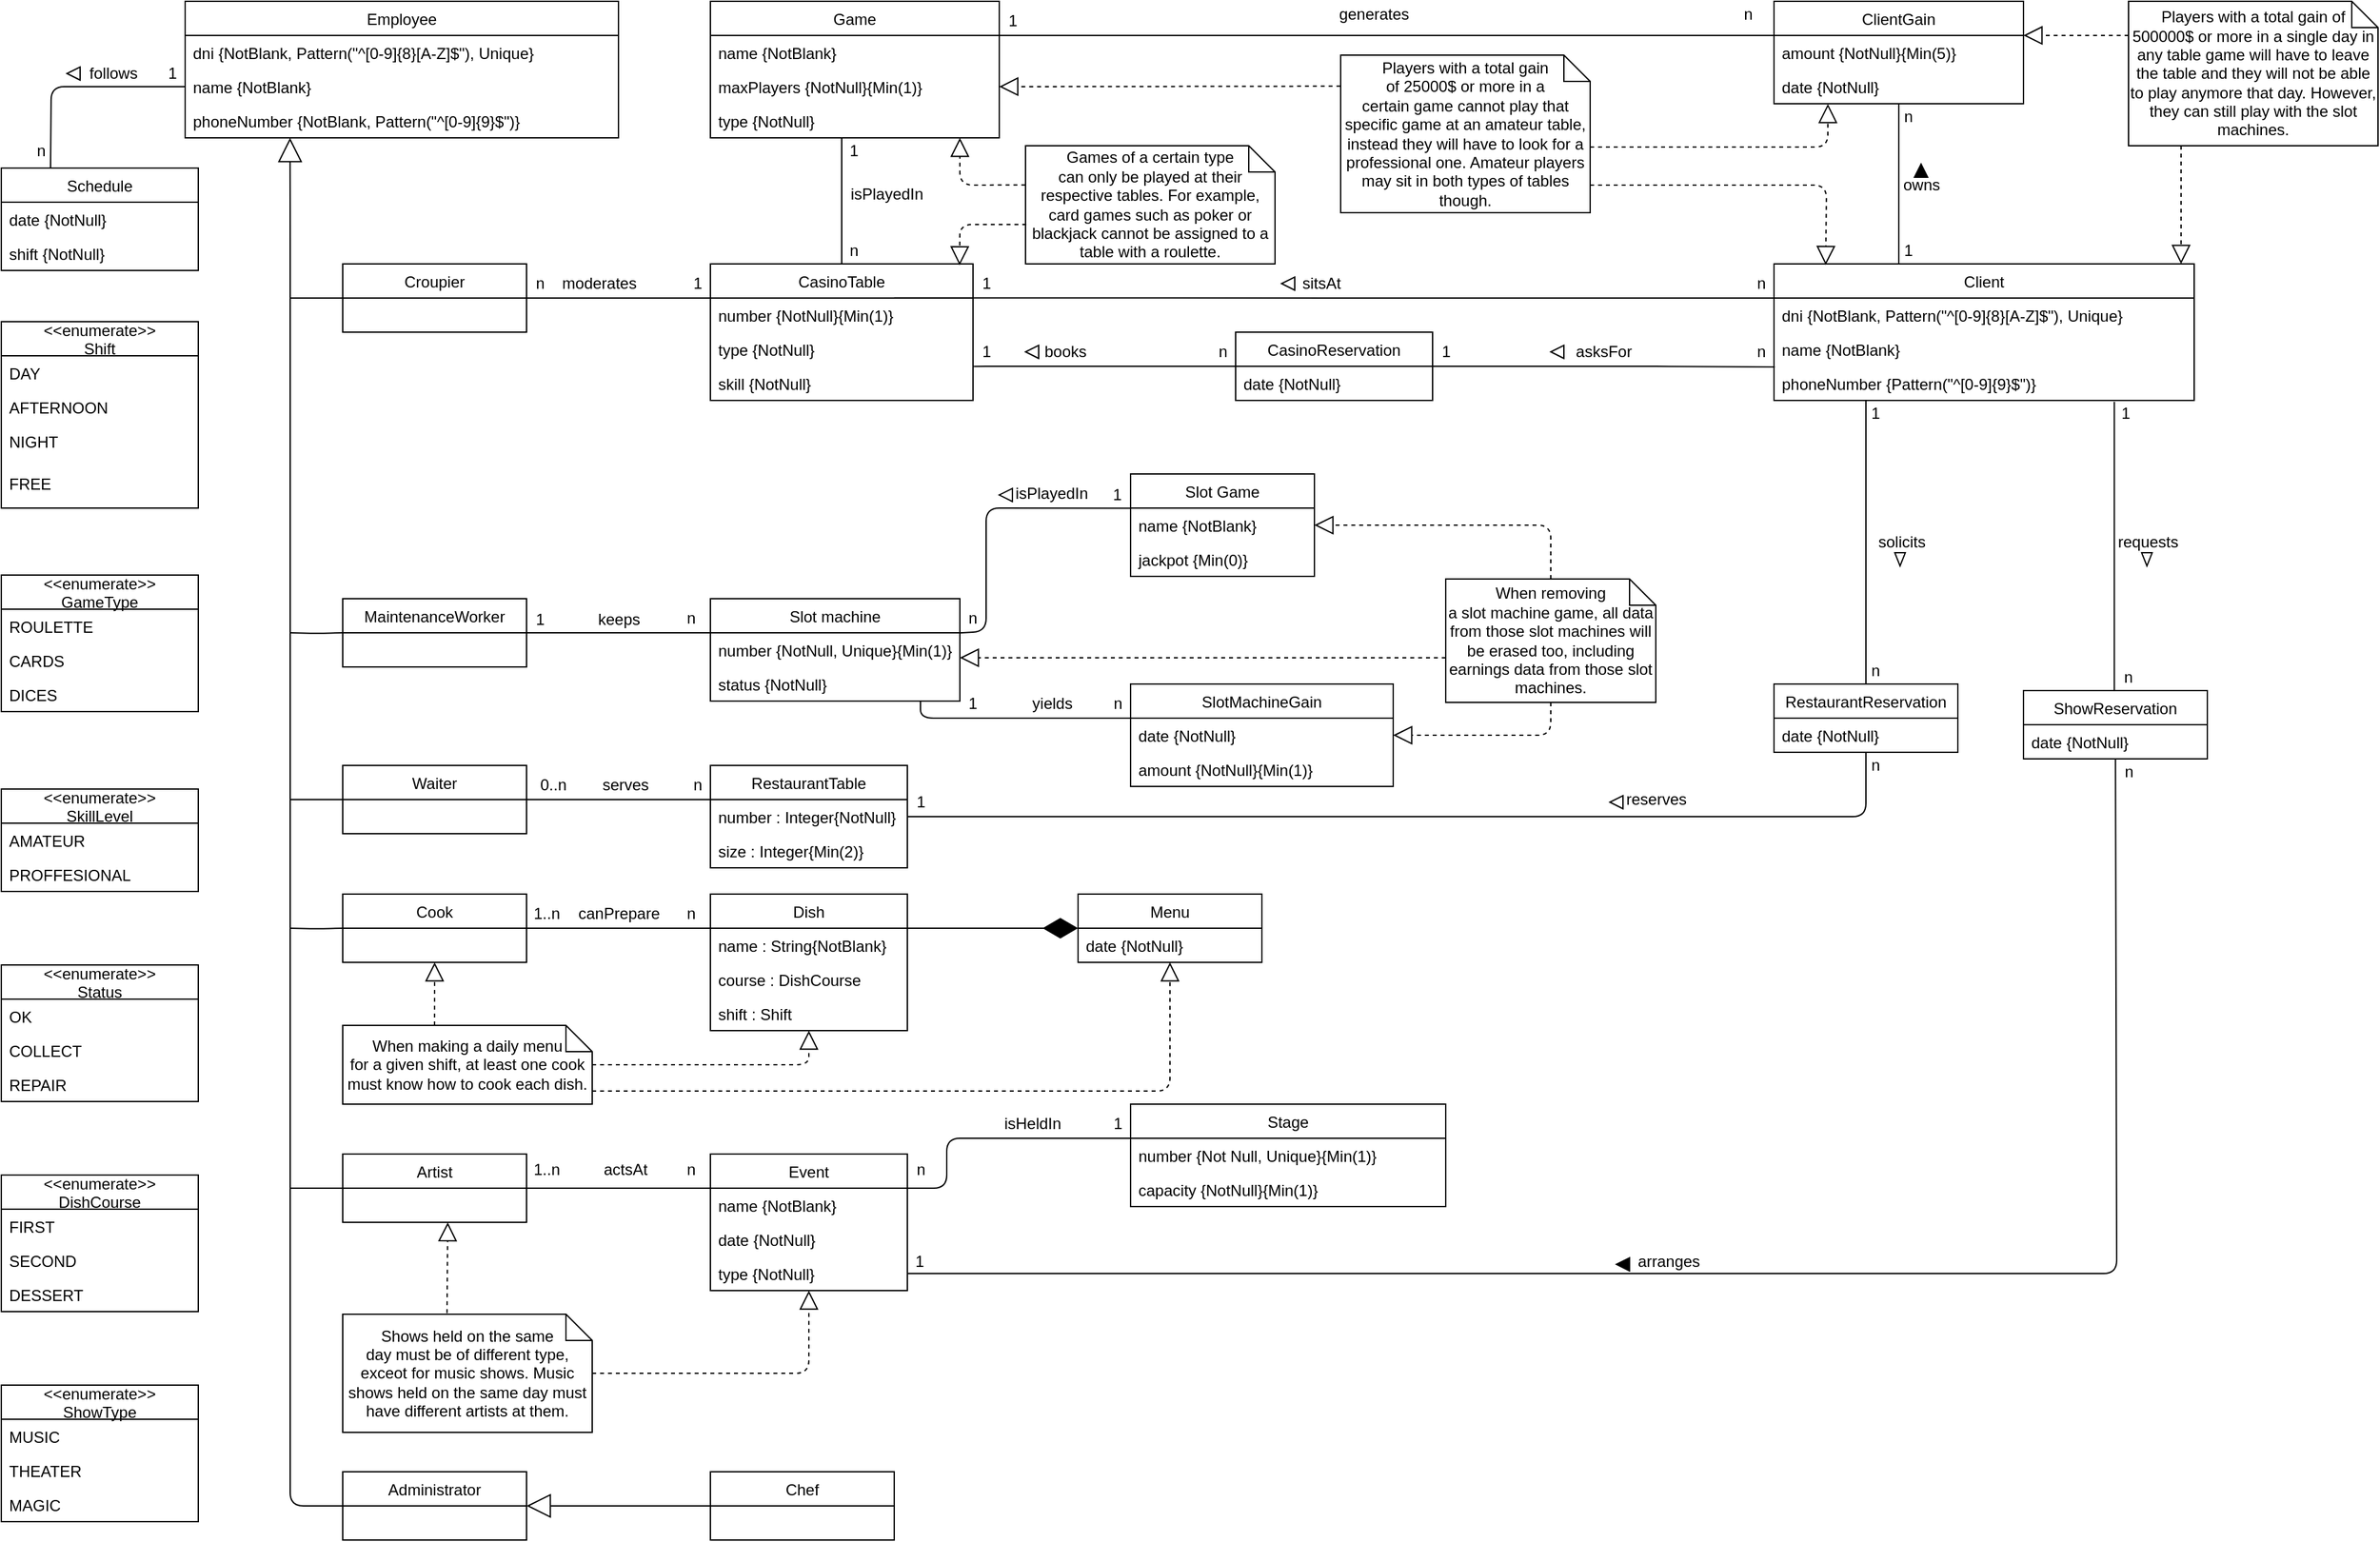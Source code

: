 <mxfile version="13.9.9" type="device"><diagram id="haP7rT65bJ3RNNxYi6FX" name="Page-1"><mxGraphModel dx="1426" dy="1521" grid="1" gridSize="10" guides="1" tooltips="1" connect="1" arrows="0" fold="1" page="1" pageScale="1" pageWidth="827" pageHeight="1169" math="0" shadow="0"><root><mxCell id="0"/><mxCell id="1" parent="0"/><mxCell id="ttoo0O_EBMb4lFPhNfV6-1" value="Employee" style="swimlane;fontStyle=0;childLayout=stackLayout;horizontal=1;startSize=26;fillColor=none;horizontalStack=0;resizeParent=1;resizeParentMax=0;resizeLast=0;collapsible=1;marginBottom=0;" parent="1" vertex="1"><mxGeometry x="-160" y="-960" width="330" height="104" as="geometry"><mxRectangle x="-40" y="-960" width="90" height="26" as="alternateBounds"/></mxGeometry></mxCell><mxCell id="ttoo0O_EBMb4lFPhNfV6-3" value="dni {NotBlank, Pattern(&quot;^[0-9]{8}[A-Z]$&quot;), Unique}" style="text;strokeColor=none;fillColor=none;align=left;verticalAlign=top;spacingLeft=4;spacingRight=4;overflow=hidden;rotatable=0;points=[[0,0.5],[1,0.5]];portConstraint=eastwest;" parent="ttoo0O_EBMb4lFPhNfV6-1" vertex="1"><mxGeometry y="26" width="330" height="26" as="geometry"/></mxCell><mxCell id="ttoo0O_EBMb4lFPhNfV6-2" value="name {NotBlank}" style="text;strokeColor=none;fillColor=none;align=left;verticalAlign=top;spacingLeft=4;spacingRight=4;overflow=hidden;rotatable=0;points=[[0,0.5],[1,0.5]];portConstraint=eastwest;" parent="ttoo0O_EBMb4lFPhNfV6-1" vertex="1"><mxGeometry y="52" width="330" height="26" as="geometry"/></mxCell><mxCell id="ttoo0O_EBMb4lFPhNfV6-4" value="phoneNumber {NotBlank, Pattern(&quot;^[0-9]{9}$&quot;)}" style="text;strokeColor=none;fillColor=none;align=left;verticalAlign=top;spacingLeft=4;spacingRight=4;overflow=hidden;rotatable=0;points=[[0,0.5],[1,0.5]];portConstraint=eastwest;" parent="ttoo0O_EBMb4lFPhNfV6-1" vertex="1"><mxGeometry y="78" width="330" height="26" as="geometry"/></mxCell><mxCell id="ttoo0O_EBMb4lFPhNfV6-5" value="Cook" style="swimlane;fontStyle=0;childLayout=stackLayout;horizontal=1;startSize=26;fillColor=none;horizontalStack=0;resizeParent=1;resizeParentMax=0;resizeLast=0;collapsible=1;marginBottom=0;" parent="1" vertex="1"><mxGeometry x="-40" y="-280" width="140" height="52" as="geometry"/></mxCell><mxCell id="ttoo0O_EBMb4lFPhNfV6-9" value="Administrator" style="swimlane;fontStyle=0;childLayout=stackLayout;horizontal=1;startSize=26;fillColor=none;horizontalStack=0;resizeParent=1;resizeParentMax=0;resizeLast=0;collapsible=1;marginBottom=0;" parent="1" vertex="1"><mxGeometry x="-40" y="160" width="140" height="52" as="geometry"/></mxCell><mxCell id="ttoo0O_EBMb4lFPhNfV6-13" value="Artist" style="swimlane;fontStyle=0;childLayout=stackLayout;horizontal=1;startSize=26;fillColor=none;horizontalStack=0;resizeParent=1;resizeParentMax=0;resizeLast=0;collapsible=1;marginBottom=0;" parent="1" vertex="1"><mxGeometry x="-40" y="-82" width="140" height="52" as="geometry"/></mxCell><mxCell id="ttoo0O_EBMb4lFPhNfV6-17" value="Croupier" style="swimlane;fontStyle=0;childLayout=stackLayout;horizontal=1;startSize=26;fillColor=none;horizontalStack=0;resizeParent=1;resizeParentMax=0;resizeLast=0;collapsible=1;marginBottom=0;" parent="1" vertex="1"><mxGeometry x="-40" y="-760" width="140" height="52" as="geometry"/></mxCell><mxCell id="ttoo0O_EBMb4lFPhNfV6-22" value="Chef" style="swimlane;fontStyle=0;childLayout=stackLayout;horizontal=1;startSize=26;fillColor=none;horizontalStack=0;resizeParent=1;resizeParentMax=0;resizeLast=0;collapsible=1;marginBottom=0;swimlaneFillColor=#ffffff;" parent="1" vertex="1"><mxGeometry x="240" y="160" width="140" height="52" as="geometry"/></mxCell><mxCell id="ttoo0O_EBMb4lFPhNfV6-30" value="Game" style="swimlane;fontStyle=0;childLayout=stackLayout;horizontal=1;startSize=26;horizontalStack=0;resizeParent=1;resizeParentMax=0;resizeLast=0;collapsible=1;marginBottom=0;" parent="1" vertex="1"><mxGeometry x="240" y="-960" width="220" height="104" as="geometry"/></mxCell><mxCell id="ttoo0O_EBMb4lFPhNfV6-31" value="name {NotBlank}" style="text;strokeColor=none;fillColor=none;align=left;verticalAlign=top;spacingLeft=4;spacingRight=4;overflow=hidden;rotatable=0;points=[[0,0.5],[1,0.5]];portConstraint=eastwest;" parent="ttoo0O_EBMb4lFPhNfV6-30" vertex="1"><mxGeometry y="26" width="220" height="26" as="geometry"/></mxCell><mxCell id="ttoo0O_EBMb4lFPhNfV6-33" value="maxPlayers {NotNull}{Min(1)}" style="text;strokeColor=none;fillColor=none;align=left;verticalAlign=top;spacingLeft=4;spacingRight=4;overflow=hidden;rotatable=0;points=[[0,0.5],[1,0.5]];portConstraint=eastwest;" parent="ttoo0O_EBMb4lFPhNfV6-30" vertex="1"><mxGeometry y="52" width="220" height="26" as="geometry"/></mxCell><mxCell id="U2jEPS7BG4JOYbLefs9r-18" value="type {NotNull}" style="text;strokeColor=none;fillColor=none;align=left;verticalAlign=top;spacingLeft=4;spacingRight=4;overflow=hidden;rotatable=0;points=[[0,0.5],[1,0.5]];portConstraint=eastwest;" parent="ttoo0O_EBMb4lFPhNfV6-30" vertex="1"><mxGeometry y="78" width="220" height="26" as="geometry"/></mxCell><mxCell id="ttoo0O_EBMb4lFPhNfV6-34" value="CasinoTable" style="swimlane;fontStyle=0;childLayout=stackLayout;horizontal=1;startSize=26;fillColor=none;horizontalStack=0;resizeParent=1;resizeParentMax=0;resizeLast=0;collapsible=1;marginBottom=0;" parent="1" vertex="1"><mxGeometry x="240" y="-760" width="200" height="104" as="geometry"/></mxCell><mxCell id="ttoo0O_EBMb4lFPhNfV6-35" value="number {NotNull}{Min(1)}" style="text;strokeColor=none;fillColor=none;align=left;verticalAlign=top;spacingLeft=4;spacingRight=4;overflow=hidden;rotatable=0;points=[[0,0.5],[1,0.5]];portConstraint=eastwest;" parent="ttoo0O_EBMb4lFPhNfV6-34" vertex="1"><mxGeometry y="26" width="200" height="26" as="geometry"/></mxCell><mxCell id="U2jEPS7BG4JOYbLefs9r-17" value="type {NotNull}" style="text;strokeColor=none;fillColor=none;align=left;verticalAlign=top;spacingLeft=4;spacingRight=4;overflow=hidden;rotatable=0;points=[[0,0.5],[1,0.5]];portConstraint=eastwest;" parent="ttoo0O_EBMb4lFPhNfV6-34" vertex="1"><mxGeometry y="52" width="200" height="26" as="geometry"/></mxCell><mxCell id="U2jEPS7BG4JOYbLefs9r-93" value="skill {NotNull}" style="text;strokeColor=none;fillColor=none;align=left;verticalAlign=top;spacingLeft=4;spacingRight=4;overflow=hidden;rotatable=0;points=[[0,0.5],[1,0.5]];portConstraint=eastwest;" parent="ttoo0O_EBMb4lFPhNfV6-34" vertex="1"><mxGeometry y="78" width="200" height="26" as="geometry"/></mxCell><mxCell id="ttoo0O_EBMb4lFPhNfV6-38" value="&lt;&lt;enumerate&gt;&gt;&#10;Shift" style="swimlane;fontStyle=0;childLayout=stackLayout;horizontal=1;startSize=26;fillColor=none;horizontalStack=0;resizeParent=1;resizeParentMax=0;resizeLast=0;collapsible=1;marginBottom=0;" parent="1" vertex="1"><mxGeometry x="-300" y="-716" width="150" height="142" as="geometry"/></mxCell><mxCell id="ttoo0O_EBMb4lFPhNfV6-39" value="DAY" style="text;strokeColor=none;fillColor=none;align=left;verticalAlign=top;spacingLeft=4;spacingRight=4;overflow=hidden;rotatable=0;points=[[0,0.5],[1,0.5]];portConstraint=eastwest;" parent="ttoo0O_EBMb4lFPhNfV6-38" vertex="1"><mxGeometry y="26" width="150" height="26" as="geometry"/></mxCell><mxCell id="ttoo0O_EBMb4lFPhNfV6-40" value="AFTERNOON" style="text;strokeColor=none;fillColor=none;align=left;verticalAlign=top;spacingLeft=4;spacingRight=4;overflow=hidden;rotatable=0;points=[[0,0.5],[1,0.5]];portConstraint=eastwest;" parent="ttoo0O_EBMb4lFPhNfV6-38" vertex="1"><mxGeometry y="52" width="150" height="26" as="geometry"/></mxCell><mxCell id="ttoo0O_EBMb4lFPhNfV6-41" value="NIGHT" style="text;strokeColor=none;fillColor=none;align=left;verticalAlign=top;spacingLeft=4;spacingRight=4;overflow=hidden;rotatable=0;points=[[0,0.5],[1,0.5]];portConstraint=eastwest;" parent="ttoo0O_EBMb4lFPhNfV6-38" vertex="1"><mxGeometry y="78" width="150" height="32" as="geometry"/></mxCell><mxCell id="BKhPPXuV4jdL5ElhV1Ix-18" value="FREE" style="text;strokeColor=none;fillColor=none;align=left;verticalAlign=top;spacingLeft=4;spacingRight=4;overflow=hidden;rotatable=0;points=[[0,0.5],[1,0.5]];portConstraint=eastwest;" parent="ttoo0O_EBMb4lFPhNfV6-38" vertex="1"><mxGeometry y="110" width="150" height="32" as="geometry"/></mxCell><mxCell id="ttoo0O_EBMb4lFPhNfV6-42" value="Event" style="swimlane;fontStyle=0;childLayout=stackLayout;horizontal=1;startSize=26;fillColor=none;horizontalStack=0;resizeParent=1;resizeParentMax=0;resizeLast=0;collapsible=1;marginBottom=0;" parent="1" vertex="1"><mxGeometry x="240" y="-82" width="150" height="104" as="geometry"/></mxCell><mxCell id="ttoo0O_EBMb4lFPhNfV6-43" value="name {NotBlank}" style="text;strokeColor=none;fillColor=none;align=left;verticalAlign=top;spacingLeft=4;spacingRight=4;overflow=hidden;rotatable=0;points=[[0,0.5],[1,0.5]];portConstraint=eastwest;" parent="ttoo0O_EBMb4lFPhNfV6-42" vertex="1"><mxGeometry y="26" width="150" height="26" as="geometry"/></mxCell><mxCell id="ttoo0O_EBMb4lFPhNfV6-44" value="date {NotNull}" style="text;strokeColor=none;fillColor=none;align=left;verticalAlign=top;spacingLeft=4;spacingRight=4;overflow=hidden;rotatable=0;points=[[0,0.5],[1,0.5]];portConstraint=eastwest;" parent="ttoo0O_EBMb4lFPhNfV6-42" vertex="1"><mxGeometry y="52" width="150" height="26" as="geometry"/></mxCell><mxCell id="ttoo0O_EBMb4lFPhNfV6-45" value="type {NotNull}" style="text;strokeColor=none;fillColor=none;align=left;verticalAlign=top;spacingLeft=4;spacingRight=4;overflow=hidden;rotatable=0;points=[[0,0.5],[1,0.5]];portConstraint=eastwest;" parent="ttoo0O_EBMb4lFPhNfV6-42" vertex="1"><mxGeometry y="78" width="150" height="26" as="geometry"/></mxCell><mxCell id="ttoo0O_EBMb4lFPhNfV6-46" value="Slot machine" style="swimlane;fontStyle=0;childLayout=stackLayout;horizontal=1;startSize=26;fillColor=none;horizontalStack=0;resizeParent=1;resizeParentMax=0;resizeLast=0;collapsible=1;marginBottom=0;" parent="1" vertex="1"><mxGeometry x="240" y="-505" width="190" height="78" as="geometry"/></mxCell><mxCell id="ttoo0O_EBMb4lFPhNfV6-47" value="number {NotNull, Unique}{Min(1)}" style="text;strokeColor=none;fillColor=none;align=left;verticalAlign=top;spacingLeft=4;spacingRight=4;overflow=hidden;rotatable=0;points=[[0,0.5],[1,0.5]];portConstraint=eastwest;" parent="ttoo0O_EBMb4lFPhNfV6-46" vertex="1"><mxGeometry y="26" width="190" height="26" as="geometry"/></mxCell><mxCell id="I0wCT_-brJnPzr2VMKMi-22" value="status {NotNull}" style="text;strokeColor=none;fillColor=none;align=left;verticalAlign=top;spacingLeft=4;spacingRight=4;overflow=hidden;rotatable=0;points=[[0,0.5],[1,0.5]];portConstraint=eastwest;" parent="ttoo0O_EBMb4lFPhNfV6-46" vertex="1"><mxGeometry y="52" width="190" height="26" as="geometry"/></mxCell><mxCell id="ttoo0O_EBMb4lFPhNfV6-50" value="Menu" style="swimlane;fontStyle=0;childLayout=stackLayout;horizontal=1;startSize=26;fillColor=none;horizontalStack=0;resizeParent=1;resizeParentMax=0;resizeLast=0;collapsible=1;marginBottom=0;" parent="1" vertex="1"><mxGeometry x="520" y="-280" width="140" height="52" as="geometry"/></mxCell><mxCell id="ttoo0O_EBMb4lFPhNfV6-51" value="date {NotNull}" style="text;strokeColor=none;fillColor=none;align=left;verticalAlign=top;spacingLeft=4;spacingRight=4;overflow=hidden;rotatable=0;points=[[0,0.5],[1,0.5]];portConstraint=eastwest;" parent="ttoo0O_EBMb4lFPhNfV6-50" vertex="1"><mxGeometry y="26" width="140" height="26" as="geometry"/></mxCell><mxCell id="ttoo0O_EBMb4lFPhNfV6-58" value="&lt;&lt;enumerate&gt;&gt;&#10;DishCourse" style="swimlane;fontStyle=0;childLayout=stackLayout;horizontal=1;startSize=26;fillColor=none;horizontalStack=0;resizeParent=1;resizeParentMax=0;resizeLast=0;collapsible=1;marginBottom=0;" parent="1" vertex="1"><mxGeometry x="-300" y="-66" width="150" height="104" as="geometry"/></mxCell><mxCell id="ttoo0O_EBMb4lFPhNfV6-59" value="FIRST" style="text;strokeColor=none;fillColor=none;align=left;verticalAlign=top;spacingLeft=4;spacingRight=4;overflow=hidden;rotatable=0;points=[[0,0.5],[1,0.5]];portConstraint=eastwest;" parent="ttoo0O_EBMb4lFPhNfV6-58" vertex="1"><mxGeometry y="26" width="150" height="26" as="geometry"/></mxCell><mxCell id="ttoo0O_EBMb4lFPhNfV6-60" value="SECOND" style="text;strokeColor=none;fillColor=none;align=left;verticalAlign=top;spacingLeft=4;spacingRight=4;overflow=hidden;rotatable=0;points=[[0,0.5],[1,0.5]];portConstraint=eastwest;" parent="ttoo0O_EBMb4lFPhNfV6-58" vertex="1"><mxGeometry y="52" width="150" height="26" as="geometry"/></mxCell><mxCell id="ttoo0O_EBMb4lFPhNfV6-61" value="DESSERT" style="text;strokeColor=none;fillColor=none;align=left;verticalAlign=top;spacingLeft=4;spacingRight=4;overflow=hidden;rotatable=0;points=[[0,0.5],[1,0.5]];portConstraint=eastwest;" parent="ttoo0O_EBMb4lFPhNfV6-58" vertex="1"><mxGeometry y="78" width="150" height="26" as="geometry"/></mxCell><mxCell id="U2jEPS7BG4JOYbLefs9r-5" value="" style="endArrow=block;endSize=16;endFill=0;html=1;" parent="1" source="ttoo0O_EBMb4lFPhNfV6-22" target="ttoo0O_EBMb4lFPhNfV6-9" edge="1"><mxGeometry width="160" relative="1" as="geometry"><mxPoint x="330" y="682" as="sourcePoint"/><mxPoint x="726.22" y="819.324" as="targetPoint"/></mxGeometry></mxCell><mxCell id="U2jEPS7BG4JOYbLefs9r-11" value="&lt;&lt;enumerate&gt;&gt;&#10;GameType" style="swimlane;fontStyle=0;childLayout=stackLayout;horizontal=1;startSize=26;fillColor=none;horizontalStack=0;resizeParent=1;resizeParentMax=0;resizeLast=0;collapsible=1;marginBottom=0;" parent="1" vertex="1"><mxGeometry x="-300" y="-523" width="150" height="104" as="geometry"/></mxCell><mxCell id="U2jEPS7BG4JOYbLefs9r-12" value="ROULETTE" style="text;strokeColor=none;fillColor=none;align=left;verticalAlign=top;spacingLeft=4;spacingRight=4;overflow=hidden;rotatable=0;points=[[0,0.5],[1,0.5]];portConstraint=eastwest;" parent="U2jEPS7BG4JOYbLefs9r-11" vertex="1"><mxGeometry y="26" width="150" height="26" as="geometry"/></mxCell><mxCell id="U2jEPS7BG4JOYbLefs9r-13" value="CARDS" style="text;strokeColor=none;fillColor=none;align=left;verticalAlign=top;spacingLeft=4;spacingRight=4;overflow=hidden;rotatable=0;points=[[0,0.5],[1,0.5]];portConstraint=eastwest;" parent="U2jEPS7BG4JOYbLefs9r-11" vertex="1"><mxGeometry y="52" width="150" height="26" as="geometry"/></mxCell><mxCell id="U2jEPS7BG4JOYbLefs9r-14" value="DICES" style="text;strokeColor=none;fillColor=none;align=left;verticalAlign=top;spacingLeft=4;spacingRight=4;overflow=hidden;rotatable=0;points=[[0,0.5],[1,0.5]];portConstraint=eastwest;" parent="U2jEPS7BG4JOYbLefs9r-11" vertex="1"><mxGeometry y="78" width="150" height="26" as="geometry"/></mxCell><mxCell id="U2jEPS7BG4JOYbLefs9r-20" value="1" style="text;html=1;align=center;verticalAlign=middle;resizable=0;points=[];autosize=1;" parent="1" vertex="1"><mxGeometry x="440" y="-755" width="20" height="20" as="geometry"/></mxCell><mxCell id="U2jEPS7BG4JOYbLefs9r-21" value="n" style="text;html=1;align=center;verticalAlign=middle;resizable=0;points=[];autosize=1;" parent="1" vertex="1"><mxGeometry x="1030" y="-755" width="20" height="20" as="geometry"/></mxCell><mxCell id="U2jEPS7BG4JOYbLefs9r-22" value="isPlayedIn" style="text;html=1;align=center;verticalAlign=middle;resizable=0;points=[];autosize=1;" parent="1" vertex="1"><mxGeometry x="339" y="-823" width="70" height="20" as="geometry"/></mxCell><mxCell id="U2jEPS7BG4JOYbLefs9r-24" value="n" style="text;html=1;align=center;verticalAlign=middle;resizable=0;points=[];autosize=1;" parent="1" vertex="1"><mxGeometry x="215" y="-500" width="20" height="20" as="geometry"/></mxCell><mxCell id="U2jEPS7BG4JOYbLefs9r-25" value="1" style="text;html=1;align=center;verticalAlign=middle;resizable=0;points=[];autosize=1;" parent="1" vertex="1"><mxGeometry x="1142" y="-780" width="20" height="20" as="geometry"/></mxCell><mxCell id="U2jEPS7BG4JOYbLefs9r-26" value="moderates" style="text;html=1;align=center;verticalAlign=middle;resizable=0;points=[];autosize=1;" parent="1" vertex="1"><mxGeometry x="120" y="-755" width="70" height="20" as="geometry"/></mxCell><mxCell id="U2jEPS7BG4JOYbLefs9r-28" value="n" style="text;html=1;align=center;verticalAlign=middle;resizable=0;points=[];autosize=1;" parent="1" vertex="1"><mxGeometry x="215" y="-80" width="20" height="20" as="geometry"/></mxCell><mxCell id="U2jEPS7BG4JOYbLefs9r-29" value="1..n" style="text;html=1;align=center;verticalAlign=middle;resizable=0;points=[];autosize=1;" parent="1" vertex="1"><mxGeometry x="95" y="-80" width="40" height="20" as="geometry"/></mxCell><mxCell id="U2jEPS7BG4JOYbLefs9r-32" value="&lt;&lt;enumerate&gt;&gt;&#10;ShowType" style="swimlane;fontStyle=0;childLayout=stackLayout;horizontal=1;startSize=26;fillColor=none;horizontalStack=0;resizeParent=1;resizeParentMax=0;resizeLast=0;collapsible=1;marginBottom=0;" parent="1" vertex="1"><mxGeometry x="-300" y="94" width="150" height="104" as="geometry"/></mxCell><mxCell id="U2jEPS7BG4JOYbLefs9r-33" value="MUSIC" style="text;strokeColor=none;fillColor=none;align=left;verticalAlign=top;spacingLeft=4;spacingRight=4;overflow=hidden;rotatable=0;points=[[0,0.5],[1,0.5]];portConstraint=eastwest;" parent="U2jEPS7BG4JOYbLefs9r-32" vertex="1"><mxGeometry y="26" width="150" height="26" as="geometry"/></mxCell><mxCell id="U2jEPS7BG4JOYbLefs9r-34" value="THEATER" style="text;strokeColor=none;fillColor=none;align=left;verticalAlign=top;spacingLeft=4;spacingRight=4;overflow=hidden;rotatable=0;points=[[0,0.5],[1,0.5]];portConstraint=eastwest;" parent="U2jEPS7BG4JOYbLefs9r-32" vertex="1"><mxGeometry y="52" width="150" height="26" as="geometry"/></mxCell><mxCell id="U2jEPS7BG4JOYbLefs9r-35" value="MAGIC" style="text;strokeColor=none;fillColor=none;align=left;verticalAlign=top;spacingLeft=4;spacingRight=4;overflow=hidden;rotatable=0;points=[[0,0.5],[1,0.5]];portConstraint=eastwest;" parent="U2jEPS7BG4JOYbLefs9r-32" vertex="1"><mxGeometry y="78" width="150" height="26" as="geometry"/></mxCell><mxCell id="U2jEPS7BG4JOYbLefs9r-40" value="Dish" style="swimlane;fontStyle=0;childLayout=stackLayout;horizontal=1;startSize=26;fillColor=none;horizontalStack=0;resizeParent=1;resizeParentMax=0;resizeLast=0;collapsible=1;marginBottom=0;" parent="1" vertex="1"><mxGeometry x="240" y="-280" width="150" height="104" as="geometry"/></mxCell><mxCell id="U2jEPS7BG4JOYbLefs9r-41" value="name : String{NotBlank}" style="text;strokeColor=none;fillColor=none;align=left;verticalAlign=top;spacingLeft=4;spacingRight=4;overflow=hidden;rotatable=0;points=[[0,0.5],[1,0.5]];portConstraint=eastwest;" parent="U2jEPS7BG4JOYbLefs9r-40" vertex="1"><mxGeometry y="26" width="150" height="26" as="geometry"/></mxCell><mxCell id="U2jEPS7BG4JOYbLefs9r-42" value="course : DishCourse" style="text;strokeColor=none;fillColor=none;align=left;verticalAlign=top;spacingLeft=4;spacingRight=4;overflow=hidden;rotatable=0;points=[[0,0.5],[1,0.5]];portConstraint=eastwest;" parent="U2jEPS7BG4JOYbLefs9r-40" vertex="1"><mxGeometry y="52" width="150" height="26" as="geometry"/></mxCell><mxCell id="U2jEPS7BG4JOYbLefs9r-43" value="shift : Shift" style="text;strokeColor=none;fillColor=none;align=left;verticalAlign=top;spacingLeft=4;spacingRight=4;overflow=hidden;rotatable=0;points=[[0,0.5],[1,0.5]];portConstraint=eastwest;" parent="U2jEPS7BG4JOYbLefs9r-40" vertex="1"><mxGeometry y="78" width="150" height="26" as="geometry"/></mxCell><mxCell id="U2jEPS7BG4JOYbLefs9r-44" value="" style="endArrow=diamondThin;endFill=1;endSize=24;html=1;entryX=0;entryY=0;entryDx=0;entryDy=0;entryPerimeter=0;" parent="1" target="ttoo0O_EBMb4lFPhNfV6-51" edge="1"><mxGeometry width="160" relative="1" as="geometry"><mxPoint x="380" y="-254" as="sourcePoint"/><mxPoint x="490" y="540" as="targetPoint"/></mxGeometry></mxCell><mxCell id="U2jEPS7BG4JOYbLefs9r-47" value="1..n" style="text;html=1;align=center;verticalAlign=middle;resizable=0;points=[];autosize=1;" parent="1" vertex="1"><mxGeometry x="95" y="-275" width="40" height="20" as="geometry"/></mxCell><mxCell id="U2jEPS7BG4JOYbLefs9r-49" value="canPrepare" style="text;html=1;align=center;verticalAlign=middle;resizable=0;points=[];autosize=1;" parent="1" vertex="1"><mxGeometry x="130" y="-275" width="80" height="20" as="geometry"/></mxCell><mxCell id="U2jEPS7BG4JOYbLefs9r-51" value="n" style="text;html=1;align=center;verticalAlign=middle;resizable=0;points=[];autosize=1;" parent="1" vertex="1"><mxGeometry x="215" y="-275" width="20" height="20" as="geometry"/></mxCell><mxCell id="U2jEPS7BG4JOYbLefs9r-53" value="" style="endArrow=none;html=1;entryX=1;entryY=0.001;entryDx=0;entryDy=0;entryPerimeter=0;exitX=0;exitY=0;exitDx=0;exitDy=0;exitPerimeter=0;" parent="1" source="I0wCT_-brJnPzr2VMKMi-29" target="ttoo0O_EBMb4lFPhNfV6-43" edge="1"><mxGeometry width="50" height="50" relative="1" as="geometry"><mxPoint x="550" y="-94" as="sourcePoint"/><mxPoint x="390" y="-90" as="targetPoint"/><Array as="points"><mxPoint x="420" y="-94"/><mxPoint x="420" y="-56"/></Array></mxGeometry></mxCell><mxCell id="U2jEPS7BG4JOYbLefs9r-54" value="1" style="text;html=1;align=center;verticalAlign=middle;resizable=0;points=[];autosize=1;" parent="1" vertex="1"><mxGeometry x="220" y="-755" width="20" height="20" as="geometry"/></mxCell><mxCell id="U2jEPS7BG4JOYbLefs9r-55" value="n" style="text;html=1;align=center;verticalAlign=middle;resizable=0;points=[];autosize=1;" parent="1" vertex="1"><mxGeometry x="100" y="-755" width="20" height="20" as="geometry"/></mxCell><mxCell id="U2jEPS7BG4JOYbLefs9r-56" value="actsAt" style="text;html=1;align=center;verticalAlign=middle;resizable=0;points=[];autosize=1;" parent="1" vertex="1"><mxGeometry x="150" y="-80" width="50" height="20" as="geometry"/></mxCell><mxCell id="U2jEPS7BG4JOYbLefs9r-58" value="isHeldIn" style="text;html=1;align=center;verticalAlign=middle;resizable=0;points=[];autosize=1;" parent="1" vertex="1"><mxGeometry x="455" y="-115" width="60" height="20" as="geometry"/></mxCell><mxCell id="U2jEPS7BG4JOYbLefs9r-69" value="ClientGain" style="swimlane;fontStyle=0;childLayout=stackLayout;horizontal=1;startSize=26;fillColor=none;horizontalStack=0;resizeParent=1;resizeParentMax=0;resizeLast=0;collapsible=1;marginBottom=0;" parent="1" vertex="1"><mxGeometry x="1050" y="-960" width="190" height="78" as="geometry"/></mxCell><mxCell id="U2jEPS7BG4JOYbLefs9r-70" value="amount {NotNull}{Min(5)}" style="text;strokeColor=none;fillColor=none;align=left;verticalAlign=top;spacingLeft=4;spacingRight=4;overflow=hidden;rotatable=0;points=[[0,0.5],[1,0.5]];portConstraint=eastwest;" parent="U2jEPS7BG4JOYbLefs9r-69" vertex="1"><mxGeometry y="26" width="190" height="26" as="geometry"/></mxCell><mxCell id="U2jEPS7BG4JOYbLefs9r-89" value="date {NotNull}" style="text;strokeColor=none;fillColor=none;align=left;verticalAlign=top;spacingLeft=4;spacingRight=4;overflow=hidden;rotatable=0;points=[[0,0.5],[1,0.5]];portConstraint=eastwest;" parent="U2jEPS7BG4JOYbLefs9r-69" vertex="1"><mxGeometry y="52" width="190" height="26" as="geometry"/></mxCell><mxCell id="U2jEPS7BG4JOYbLefs9r-73" value="Client" style="swimlane;fontStyle=0;childLayout=stackLayout;horizontal=1;startSize=26;fillColor=none;horizontalStack=0;resizeParent=1;resizeParentMax=0;resizeLast=0;collapsible=1;marginBottom=0;" parent="1" vertex="1"><mxGeometry x="1050" y="-760" width="320" height="104" as="geometry"/></mxCell><mxCell id="U2jEPS7BG4JOYbLefs9r-75" value="dni {NotBlank, Pattern(&quot;^[0-9]{8}[A-Z]$&quot;), Unique}" style="text;strokeColor=none;fillColor=none;align=left;verticalAlign=top;spacingLeft=4;spacingRight=4;overflow=hidden;rotatable=0;points=[[0,0.5],[1,0.5]];portConstraint=eastwest;" parent="U2jEPS7BG4JOYbLefs9r-73" vertex="1"><mxGeometry y="26" width="320" height="26" as="geometry"/></mxCell><mxCell id="U2jEPS7BG4JOYbLefs9r-74" value="name {NotBlank}" style="text;strokeColor=none;fillColor=none;align=left;verticalAlign=top;spacingLeft=4;spacingRight=4;overflow=hidden;rotatable=0;points=[[0,0.5],[1,0.5]];portConstraint=eastwest;" parent="U2jEPS7BG4JOYbLefs9r-73" vertex="1"><mxGeometry y="52" width="320" height="26" as="geometry"/></mxCell><mxCell id="U2jEPS7BG4JOYbLefs9r-76" value="phoneNumber {Pattern(&quot;^[0-9]{9}$&quot;)}" style="text;strokeColor=none;fillColor=none;align=left;verticalAlign=top;spacingLeft=4;spacingRight=4;overflow=hidden;rotatable=0;points=[[0,0.5],[1,0.5]];portConstraint=eastwest;" parent="U2jEPS7BG4JOYbLefs9r-73" vertex="1"><mxGeometry y="78" width="320" height="26" as="geometry"/></mxCell><mxCell id="U2jEPS7BG4JOYbLefs9r-80" value="n" style="text;html=1;align=center;verticalAlign=middle;resizable=0;points=[];autosize=1;" parent="1" vertex="1"><mxGeometry x="339" y="-780" width="20" height="20" as="geometry"/></mxCell><mxCell id="U2jEPS7BG4JOYbLefs9r-83" value="n" style="text;html=1;align=center;verticalAlign=middle;resizable=0;points=[];autosize=1;" parent="1" vertex="1"><mxGeometry x="1020" y="-960" width="20" height="20" as="geometry"/></mxCell><mxCell id="U2jEPS7BG4JOYbLefs9r-84" value="1" style="text;html=1;align=center;verticalAlign=middle;resizable=0;points=[];autosize=1;" parent="1" vertex="1"><mxGeometry x="339" y="-856" width="20" height="20" as="geometry"/></mxCell><mxCell id="U2jEPS7BG4JOYbLefs9r-86" value="n" style="text;html=1;align=center;verticalAlign=middle;resizable=0;points=[];autosize=1;" parent="1" vertex="1"><mxGeometry x="1142" y="-882" width="20" height="20" as="geometry"/></mxCell><mxCell id="U2jEPS7BG4JOYbLefs9r-87" value="1" style="text;html=1;align=center;verticalAlign=middle;resizable=0;points=[];autosize=1;" parent="1" vertex="1"><mxGeometry x="460" y="-955" width="20" height="20" as="geometry"/></mxCell><mxCell id="U2jEPS7BG4JOYbLefs9r-88" value="owns" style="text;html=1;align=center;verticalAlign=middle;resizable=0;points=[];autosize=1;" parent="1" vertex="1"><mxGeometry x="1142" y="-830" width="40" height="20" as="geometry"/></mxCell><mxCell id="U2jEPS7BG4JOYbLefs9r-90" value="sitsAt" style="text;html=1;align=center;verticalAlign=middle;resizable=0;points=[];autosize=1;" parent="1" vertex="1"><mxGeometry x="685" y="-755" width="40" height="20" as="geometry"/></mxCell><mxCell id="U2jEPS7BG4JOYbLefs9r-92" value="generates" style="text;html=1;align=center;verticalAlign=middle;resizable=0;points=[];autosize=1;" parent="1" vertex="1"><mxGeometry x="710" y="-960" width="70" height="20" as="geometry"/></mxCell><mxCell id="U2jEPS7BG4JOYbLefs9r-94" value="&lt;&lt;enumerate&gt;&gt;&#10;SkillLevel" style="swimlane;fontStyle=0;childLayout=stackLayout;horizontal=1;startSize=26;fillColor=none;horizontalStack=0;resizeParent=1;resizeParentMax=0;resizeLast=0;collapsible=1;marginBottom=0;" parent="1" vertex="1"><mxGeometry x="-300" y="-360" width="150" height="78" as="geometry"/></mxCell><mxCell id="U2jEPS7BG4JOYbLefs9r-95" value="AMATEUR" style="text;strokeColor=none;fillColor=none;align=left;verticalAlign=top;spacingLeft=4;spacingRight=4;overflow=hidden;rotatable=0;points=[[0,0.5],[1,0.5]];portConstraint=eastwest;" parent="U2jEPS7BG4JOYbLefs9r-94" vertex="1"><mxGeometry y="26" width="150" height="26" as="geometry"/></mxCell><mxCell id="U2jEPS7BG4JOYbLefs9r-96" value="PROFFESIONAL" style="text;strokeColor=none;fillColor=none;align=left;verticalAlign=top;spacingLeft=4;spacingRight=4;overflow=hidden;rotatable=0;points=[[0,0.5],[1,0.5]];portConstraint=eastwest;" parent="U2jEPS7BG4JOYbLefs9r-94" vertex="1"><mxGeometry y="52" width="150" height="26" as="geometry"/></mxCell><mxCell id="I0wCT_-brJnPzr2VMKMi-1" value="MaintenanceWorker" style="swimlane;fontStyle=0;childLayout=stackLayout;horizontal=1;startSize=26;fillColor=none;horizontalStack=0;resizeParent=1;resizeParentMax=0;resizeLast=0;collapsible=1;marginBottom=0;" parent="1" vertex="1"><mxGeometry x="-40" y="-505" width="140" height="52" as="geometry"/></mxCell><mxCell id="I0wCT_-brJnPzr2VMKMi-5" value="" style="endArrow=block;endSize=16;endFill=0;html=1;entryX=0.242;entryY=1;entryDx=0;entryDy=0;entryPerimeter=0;" parent="1" target="ttoo0O_EBMb4lFPhNfV6-4" edge="1"><mxGeometry width="160" relative="1" as="geometry"><mxPoint x="-80" y="-720" as="sourcePoint"/><mxPoint x="-80.14" y="-830.0" as="targetPoint"/><Array as="points"><mxPoint x="-80" y="-790"/></Array></mxGeometry></mxCell><mxCell id="I0wCT_-brJnPzr2VMKMi-6" value="" style="endArrow=none;html=1;exitX=0;exitY=0.5;exitDx=0;exitDy=0;" parent="1" source="ttoo0O_EBMb4lFPhNfV6-9" edge="1"><mxGeometry width="50" height="50" relative="1" as="geometry"><mxPoint x="-50" y="-171" as="sourcePoint"/><mxPoint x="-80" y="-735" as="targetPoint"/><Array as="points"><mxPoint x="-80" y="186"/><mxPoint x="-80" y="-95"/><mxPoint x="-80" y="-321"/><mxPoint x="-80" y="-735"/></Array></mxGeometry></mxCell><mxCell id="I0wCT_-brJnPzr2VMKMi-9" value="" style="endArrow=none;html=1;edgeStyle=orthogonalEdgeStyle;entryX=0;entryY=0.25;entryDx=0;entryDy=0;exitX=1;exitY=0.5;exitDx=0;exitDy=0;" parent="1" source="ttoo0O_EBMb4lFPhNfV6-13" target="ttoo0O_EBMb4lFPhNfV6-42" edge="1"><mxGeometry relative="1" as="geometry"><mxPoint x="80" y="-130" as="sourcePoint"/><mxPoint x="240" y="-130" as="targetPoint"/></mxGeometry></mxCell><mxCell id="I0wCT_-brJnPzr2VMKMi-13" value="" style="endArrow=none;html=1;edgeStyle=orthogonalEdgeStyle;entryX=0;entryY=0.5;entryDx=0;entryDy=0;" parent="1" target="I0wCT_-brJnPzr2VMKMi-1" edge="1"><mxGeometry relative="1" as="geometry"><mxPoint x="-80" y="-479" as="sourcePoint"/><mxPoint x="-40" y="-534.07" as="targetPoint"/></mxGeometry></mxCell><mxCell id="I0wCT_-brJnPzr2VMKMi-14" value="" style="endArrow=none;html=1;edgeStyle=orthogonalEdgeStyle;entryX=0;entryY=0;entryDx=0;entryDy=0;entryPerimeter=0;" parent="1" target="U2jEPS7BG4JOYbLefs9r-75" edge="1"><mxGeometry relative="1" as="geometry"><mxPoint x="380" y="-734.14" as="sourcePoint"/><mxPoint x="1040" y="-734" as="targetPoint"/><Array as="points"><mxPoint x="460" y="-734"/></Array></mxGeometry></mxCell><mxCell id="I0wCT_-brJnPzr2VMKMi-15" value="" style="endArrow=none;html=1;edgeStyle=orthogonalEdgeStyle;" parent="1" source="ttoo0O_EBMb4lFPhNfV6-30" target="ttoo0O_EBMb4lFPhNfV6-34" edge="1"><mxGeometry relative="1" as="geometry"><mxPoint x="-250" y="-770" as="sourcePoint"/><mxPoint x="-90" y="-770" as="targetPoint"/><Array as="points"><mxPoint x="340" y="-850"/><mxPoint x="340" y="-850"/></Array></mxGeometry></mxCell><mxCell id="I0wCT_-brJnPzr2VMKMi-16" value="" style="endArrow=none;html=1;edgeStyle=orthogonalEdgeStyle;exitX=0.297;exitY=0.003;exitDx=0;exitDy=0;exitPerimeter=0;" parent="1" source="U2jEPS7BG4JOYbLefs9r-73" target="U2jEPS7BG4JOYbLefs9r-69" edge="1"><mxGeometry relative="1" as="geometry"><mxPoint x="80" y="-740" as="sourcePoint"/><mxPoint x="240" y="-740" as="targetPoint"/></mxGeometry></mxCell><mxCell id="I0wCT_-brJnPzr2VMKMi-17" value="" style="endArrow=none;html=1;edgeStyle=orthogonalEdgeStyle;" parent="1" source="ttoo0O_EBMb4lFPhNfV6-17" edge="1"><mxGeometry relative="1" as="geometry"><mxPoint x="120" y="-720" as="sourcePoint"/><mxPoint x="240" y="-734" as="targetPoint"/></mxGeometry></mxCell><mxCell id="I0wCT_-brJnPzr2VMKMi-18" value="" style="endArrow=none;html=1;edgeStyle=orthogonalEdgeStyle;entryX=0;entryY=0;entryDx=0;entryDy=0;entryPerimeter=0;" parent="1" target="U2jEPS7BG4JOYbLefs9r-70" edge="1"><mxGeometry relative="1" as="geometry"><mxPoint x="380" y="-934" as="sourcePoint"/><mxPoint x="700" y="-934" as="targetPoint"/><Array as="points"><mxPoint x="640" y="-934"/><mxPoint x="640" y="-934"/></Array></mxGeometry></mxCell><mxCell id="I0wCT_-brJnPzr2VMKMi-24" value="" style="triangle;whiteSpace=wrap;html=1;direction=north;fillColor=#000000;" parent="1" vertex="1"><mxGeometry x="1157" y="-836" width="10" height="10" as="geometry"/></mxCell><mxCell id="I0wCT_-brJnPzr2VMKMi-25" value="" style="triangle;whiteSpace=wrap;html=1;direction=west;" parent="1" vertex="1"><mxGeometry x="675" y="-750" width="10" height="10" as="geometry"/></mxCell><mxCell id="I0wCT_-brJnPzr2VMKMi-26" value="" style="endArrow=none;html=1;edgeStyle=orthogonalEdgeStyle;entryX=0;entryY=0.5;entryDx=0;entryDy=0;" parent="1" target="ttoo0O_EBMb4lFPhNfV6-5" edge="1"><mxGeometry relative="1" as="geometry"><mxPoint x="-80" y="-254" as="sourcePoint"/><mxPoint x="-40" y="-254.17" as="targetPoint"/></mxGeometry></mxCell><mxCell id="I0wCT_-brJnPzr2VMKMi-27" value="" style="endArrow=none;html=1;entryX=0;entryY=0.5;entryDx=0;entryDy=0;" parent="1" target="ttoo0O_EBMb4lFPhNfV6-17" edge="1"><mxGeometry width="50" height="50" relative="1" as="geometry"><mxPoint x="-80" y="-734" as="sourcePoint"/><mxPoint x="-90" y="-740" as="targetPoint"/></mxGeometry></mxCell><mxCell id="I0wCT_-brJnPzr2VMKMi-28" value="Stage" style="swimlane;fontStyle=0;childLayout=stackLayout;horizontal=1;startSize=26;fillColor=none;horizontalStack=0;resizeParent=1;resizeParentMax=0;resizeLast=0;collapsible=1;marginBottom=0;" parent="1" vertex="1"><mxGeometry x="560" y="-120" width="240" height="78" as="geometry"><mxRectangle x="520" y="-120" width="60" height="26" as="alternateBounds"/></mxGeometry></mxCell><mxCell id="I0wCT_-brJnPzr2VMKMi-29" value="number {Not Null, Unique}{Min(1)}" style="text;strokeColor=none;fillColor=none;align=left;verticalAlign=top;spacingLeft=4;spacingRight=4;overflow=hidden;rotatable=0;points=[[0,0.5],[1,0.5]];portConstraint=eastwest;" parent="I0wCT_-brJnPzr2VMKMi-28" vertex="1"><mxGeometry y="26" width="240" height="26" as="geometry"/></mxCell><mxCell id="I0wCT_-brJnPzr2VMKMi-30" value="capacity {NotNull}{Min(1)}" style="text;strokeColor=none;fillColor=none;align=left;verticalAlign=top;spacingLeft=4;spacingRight=4;overflow=hidden;rotatable=0;points=[[0,0.5],[1,0.5]];portConstraint=eastwest;" parent="I0wCT_-brJnPzr2VMKMi-28" vertex="1"><mxGeometry y="52" width="240" height="26" as="geometry"/></mxCell><mxCell id="I0wCT_-brJnPzr2VMKMi-32" value="" style="endArrow=none;html=1;edgeStyle=orthogonalEdgeStyle;exitX=1;exitY=0.5;exitDx=0;exitDy=0;entryX=0;entryY=0.25;entryDx=0;entryDy=0;" parent="1" source="ttoo0O_EBMb4lFPhNfV6-5" target="U2jEPS7BG4JOYbLefs9r-40" edge="1"><mxGeometry relative="1" as="geometry"><mxPoint x="90" y="-200" as="sourcePoint"/><mxPoint x="220" y="-254" as="targetPoint"/></mxGeometry></mxCell><mxCell id="I0wCT_-brJnPzr2VMKMi-33" value="" style="endArrow=none;html=1;edgeStyle=orthogonalEdgeStyle;exitX=1;exitY=0.5;exitDx=0;exitDy=0;" parent="1" source="I0wCT_-brJnPzr2VMKMi-1" edge="1"><mxGeometry relative="1" as="geometry"><mxPoint x="70" y="-453" as="sourcePoint"/><mxPoint x="240" y="-479" as="targetPoint"/><Array as="points"><mxPoint x="240" y="-479"/></Array></mxGeometry></mxCell><mxCell id="I0wCT_-brJnPzr2VMKMi-34" value="1" style="text;html=1;align=center;verticalAlign=middle;resizable=0;points=[];autosize=1;" parent="1" vertex="1"><mxGeometry x="100" y="-499" width="20" height="20" as="geometry"/></mxCell><mxCell id="I0wCT_-brJnPzr2VMKMi-35" value="1" style="text;html=1;align=center;verticalAlign=middle;resizable=0;points=[];autosize=1;" parent="1" vertex="1"><mxGeometry x="540" y="-115" width="20" height="20" as="geometry"/></mxCell><mxCell id="I0wCT_-brJnPzr2VMKMi-37" value="keeps" style="text;html=1;align=center;verticalAlign=middle;resizable=0;points=[];autosize=1;" parent="1" vertex="1"><mxGeometry x="145" y="-499" width="50" height="20" as="geometry"/></mxCell><mxCell id="I0wCT_-brJnPzr2VMKMi-38" value="n" style="text;html=1;align=center;verticalAlign=middle;resizable=0;points=[];autosize=1;" parent="1" vertex="1"><mxGeometry x="390" y="-80" width="20" height="20" as="geometry"/></mxCell><mxCell id="I0wCT_-brJnPzr2VMKMi-39" value="&lt;&lt;enumerate&gt;&gt;&#10;Status" style="swimlane;fontStyle=0;childLayout=stackLayout;horizontal=1;startSize=26;fillColor=none;horizontalStack=0;resizeParent=1;resizeParentMax=0;resizeLast=0;collapsible=1;marginBottom=0;" parent="1" vertex="1"><mxGeometry x="-300" y="-226" width="150" height="104" as="geometry"/></mxCell><mxCell id="I0wCT_-brJnPzr2VMKMi-40" value="OK" style="text;strokeColor=none;fillColor=none;align=left;verticalAlign=top;spacingLeft=4;spacingRight=4;overflow=hidden;rotatable=0;points=[[0,0.5],[1,0.5]];portConstraint=eastwest;" parent="I0wCT_-brJnPzr2VMKMi-39" vertex="1"><mxGeometry y="26" width="150" height="26" as="geometry"/></mxCell><mxCell id="I0wCT_-brJnPzr2VMKMi-41" value="COLLECT" style="text;strokeColor=none;fillColor=none;align=left;verticalAlign=top;spacingLeft=4;spacingRight=4;overflow=hidden;rotatable=0;points=[[0,0.5],[1,0.5]];portConstraint=eastwest;" parent="I0wCT_-brJnPzr2VMKMi-39" vertex="1"><mxGeometry y="52" width="150" height="26" as="geometry"/></mxCell><mxCell id="I0wCT_-brJnPzr2VMKMi-42" value="REPAIR" style="text;strokeColor=none;fillColor=none;align=left;verticalAlign=top;spacingLeft=4;spacingRight=4;overflow=hidden;rotatable=0;points=[[0,0.5],[1,0.5]];portConstraint=eastwest;" parent="I0wCT_-brJnPzr2VMKMi-39" vertex="1"><mxGeometry y="78" width="150" height="26" as="geometry"/></mxCell><mxCell id="I0wCT_-brJnPzr2VMKMi-43" value="Waiter" style="swimlane;fontStyle=0;childLayout=stackLayout;horizontal=1;startSize=26;fillColor=none;horizontalStack=0;resizeParent=1;resizeParentMax=0;resizeLast=0;collapsible=1;marginBottom=0;" parent="1" vertex="1"><mxGeometry x="-40" y="-378" width="140" height="52" as="geometry"/></mxCell><mxCell id="I0wCT_-brJnPzr2VMKMi-49" value="RestaurantTable" style="swimlane;fontStyle=0;childLayout=stackLayout;horizontal=1;startSize=26;fillColor=none;horizontalStack=0;resizeParent=1;resizeParentMax=0;resizeLast=0;collapsible=1;marginBottom=0;" parent="1" vertex="1"><mxGeometry x="240" y="-378" width="150" height="78" as="geometry"/></mxCell><mxCell id="I0wCT_-brJnPzr2VMKMi-50" value="number : Integer{NotNull}" style="text;strokeColor=none;fillColor=none;align=left;verticalAlign=top;spacingLeft=4;spacingRight=4;overflow=hidden;rotatable=0;points=[[0,0.5],[1,0.5]];portConstraint=eastwest;" parent="I0wCT_-brJnPzr2VMKMi-49" vertex="1"><mxGeometry y="26" width="150" height="26" as="geometry"/></mxCell><mxCell id="I0wCT_-brJnPzr2VMKMi-51" value="size : Integer{Min(2)}" style="text;strokeColor=none;fillColor=none;align=left;verticalAlign=top;spacingLeft=4;spacingRight=4;overflow=hidden;rotatable=0;points=[[0,0.5],[1,0.5]];portConstraint=eastwest;" parent="I0wCT_-brJnPzr2VMKMi-49" vertex="1"><mxGeometry y="52" width="150" height="26" as="geometry"/></mxCell><mxCell id="I0wCT_-brJnPzr2VMKMi-53" value="" style="endArrow=none;html=1;entryX=0.001;entryY=0.001;entryDx=0;entryDy=0;entryPerimeter=0;exitX=1;exitY=0.5;exitDx=0;exitDy=0;" parent="1" source="I0wCT_-brJnPzr2VMKMi-43" target="I0wCT_-brJnPzr2VMKMi-50" edge="1"><mxGeometry width="50" height="50" relative="1" as="geometry"><mxPoint x="130" y="-348" as="sourcePoint"/><mxPoint x="230" y="-348" as="targetPoint"/></mxGeometry></mxCell><mxCell id="I0wCT_-brJnPzr2VMKMi-54" value="RestaurantReservation" style="swimlane;fontStyle=0;childLayout=stackLayout;horizontal=1;startSize=26;fillColor=none;horizontalStack=0;resizeParent=1;resizeParentMax=0;resizeLast=0;collapsible=1;marginBottom=0;" parent="1" vertex="1"><mxGeometry x="1050" y="-440" width="140" height="52" as="geometry"/></mxCell><mxCell id="I0wCT_-brJnPzr2VMKMi-56" value="date {NotNull}" style="text;strokeColor=none;fillColor=none;align=left;verticalAlign=top;spacingLeft=4;spacingRight=4;overflow=hidden;rotatable=0;points=[[0,0.5],[1,0.5]];portConstraint=eastwest;" parent="I0wCT_-brJnPzr2VMKMi-54" vertex="1"><mxGeometry y="26" width="140" height="26" as="geometry"/></mxCell><mxCell id="I0wCT_-brJnPzr2VMKMi-58" value="0..n" style="text;html=1;align=center;verticalAlign=middle;resizable=0;points=[];autosize=1;" parent="1" vertex="1"><mxGeometry x="100" y="-373" width="40" height="20" as="geometry"/></mxCell><mxCell id="I0wCT_-brJnPzr2VMKMi-59" value="n" style="text;html=1;align=center;verticalAlign=middle;resizable=0;points=[];autosize=1;" parent="1" vertex="1"><mxGeometry x="220" y="-373" width="20" height="20" as="geometry"/></mxCell><mxCell id="I0wCT_-brJnPzr2VMKMi-60" value="serves" style="text;html=1;align=center;verticalAlign=middle;resizable=0;points=[];autosize=1;" parent="1" vertex="1"><mxGeometry x="150" y="-373" width="50" height="20" as="geometry"/></mxCell><mxCell id="I0wCT_-brJnPzr2VMKMi-61" value="CasinoReservation" style="swimlane;fontStyle=0;childLayout=stackLayout;horizontal=1;startSize=26;fillColor=none;horizontalStack=0;resizeParent=1;resizeParentMax=0;resizeLast=0;collapsible=1;marginBottom=0;" parent="1" vertex="1"><mxGeometry x="640" y="-708" width="150" height="52" as="geometry"/></mxCell><mxCell id="I0wCT_-brJnPzr2VMKMi-62" value="date {NotNull}" style="text;strokeColor=none;fillColor=none;align=left;verticalAlign=top;spacingLeft=4;spacingRight=4;overflow=hidden;rotatable=0;points=[[0,0.5],[1,0.5]];portConstraint=eastwest;" parent="I0wCT_-brJnPzr2VMKMi-61" vertex="1"><mxGeometry y="26" width="150" height="26" as="geometry"/></mxCell><mxCell id="I0wCT_-brJnPzr2VMKMi-65" value="" style="endArrow=none;html=1;exitX=1;exitY=0.5;exitDx=0;exitDy=0;entryX=0.002;entryY=0.017;entryDx=0;entryDy=0;entryPerimeter=0;" parent="1" source="I0wCT_-brJnPzr2VMKMi-61" target="U2jEPS7BG4JOYbLefs9r-76" edge="1"><mxGeometry width="50" height="50" relative="1" as="geometry"><mxPoint x="630" y="-606" as="sourcePoint"/><mxPoint x="680" y="-656" as="targetPoint"/><Array as="points"><mxPoint x="950" y="-682"/></Array></mxGeometry></mxCell><mxCell id="I0wCT_-brJnPzr2VMKMi-66" value="" style="endArrow=none;html=1;entryX=0;entryY=0.5;entryDx=0;entryDy=0;exitX=1.003;exitY=0.004;exitDx=0;exitDy=0;exitPerimeter=0;" parent="1" source="U2jEPS7BG4JOYbLefs9r-93" target="I0wCT_-brJnPzr2VMKMi-61" edge="1"><mxGeometry width="50" height="50" relative="1" as="geometry"><mxPoint x="390" y="-682" as="sourcePoint"/><mxPoint x="460" y="-700" as="targetPoint"/><Array as="points"><mxPoint x="460" y="-682"/></Array></mxGeometry></mxCell><mxCell id="I0wCT_-brJnPzr2VMKMi-68" value="" style="endArrow=none;html=1;" parent="1" target="I0wCT_-brJnPzr2VMKMi-54" edge="1"><mxGeometry width="50" height="50" relative="1" as="geometry"><mxPoint x="1120" y="-656" as="sourcePoint"/><mxPoint x="1060.28" y="-671.558" as="targetPoint"/></mxGeometry></mxCell><mxCell id="I0wCT_-brJnPzr2VMKMi-69" value="solicits" style="text;html=1;align=center;verticalAlign=middle;resizable=0;points=[];autosize=1;" parent="1" vertex="1"><mxGeometry x="1122" y="-558" width="50" height="20" as="geometry"/></mxCell><mxCell id="I0wCT_-brJnPzr2VMKMi-70" value="asksFor" style="text;html=1;align=center;verticalAlign=middle;resizable=0;points=[];autosize=1;" parent="1" vertex="1"><mxGeometry x="890" y="-703" width="60" height="20" as="geometry"/></mxCell><mxCell id="I0wCT_-brJnPzr2VMKMi-71" value="" style="triangle;whiteSpace=wrap;html=1;direction=west;" parent="1" vertex="1"><mxGeometry x="880" y="-698" width="10" height="10" as="geometry"/></mxCell><mxCell id="I0wCT_-brJnPzr2VMKMi-72" value="n" style="text;html=1;align=center;verticalAlign=middle;resizable=0;points=[];autosize=1;" parent="1" vertex="1"><mxGeometry x="1030" y="-703" width="20" height="20" as="geometry"/></mxCell><mxCell id="I0wCT_-brJnPzr2VMKMi-73" value="1" style="text;html=1;align=center;verticalAlign=middle;resizable=0;points=[];autosize=1;" parent="1" vertex="1"><mxGeometry x="790" y="-703" width="20" height="20" as="geometry"/></mxCell><mxCell id="I0wCT_-brJnPzr2VMKMi-74" value="1" style="text;html=1;align=center;verticalAlign=middle;resizable=0;points=[];autosize=1;" parent="1" vertex="1"><mxGeometry x="440" y="-703" width="20" height="20" as="geometry"/></mxCell><mxCell id="I0wCT_-brJnPzr2VMKMi-75" value="n" style="text;html=1;align=center;verticalAlign=middle;resizable=0;points=[];autosize=1;" parent="1" vertex="1"><mxGeometry x="620" y="-703" width="20" height="20" as="geometry"/></mxCell><mxCell id="I0wCT_-brJnPzr2VMKMi-76" value="1" style="text;html=1;align=center;verticalAlign=middle;resizable=0;points=[];autosize=1;" parent="1" vertex="1"><mxGeometry x="1117" y="-656" width="20" height="20" as="geometry"/></mxCell><mxCell id="I0wCT_-brJnPzr2VMKMi-77" value="n" style="text;html=1;align=center;verticalAlign=middle;resizable=0;points=[];autosize=1;" parent="1" vertex="1"><mxGeometry x="1117" y="-460" width="20" height="20" as="geometry"/></mxCell><mxCell id="I0wCT_-brJnPzr2VMKMi-78" value="n" style="text;html=1;align=center;verticalAlign=middle;resizable=0;points=[];autosize=1;" parent="1" vertex="1"><mxGeometry x="1117" y="-388" width="20" height="20" as="geometry"/></mxCell><mxCell id="I0wCT_-brJnPzr2VMKMi-79" value="1" style="text;html=1;align=center;verticalAlign=middle;resizable=0;points=[];autosize=1;" parent="1" vertex="1"><mxGeometry x="390" y="-360" width="20" height="20" as="geometry"/></mxCell><mxCell id="I0wCT_-brJnPzr2VMKMi-80" value="reserves" style="text;html=1;align=center;verticalAlign=middle;resizable=0;points=[];autosize=1;" parent="1" vertex="1"><mxGeometry x="930" y="-362" width="60" height="20" as="geometry"/></mxCell><mxCell id="I0wCT_-brJnPzr2VMKMi-81" value="books" style="text;html=1;align=center;verticalAlign=middle;resizable=0;points=[];autosize=1;" parent="1" vertex="1"><mxGeometry x="485" y="-703" width="50" height="20" as="geometry"/></mxCell><mxCell id="I0wCT_-brJnPzr2VMKMi-82" value="" style="triangle;whiteSpace=wrap;html=1;direction=west;" parent="1" vertex="1"><mxGeometry x="480" y="-698" width="10" height="10" as="geometry"/></mxCell><mxCell id="I0wCT_-brJnPzr2VMKMi-83" value="" style="triangle;whiteSpace=wrap;html=1;direction=west;" parent="1" vertex="1"><mxGeometry x="925" y="-355" width="10" height="10" as="geometry"/></mxCell><mxCell id="KfCMpy7RbjXr9g9AofMm-7" value="" style="endArrow=none;html=1;exitX=0.997;exitY=0.003;exitDx=0;exitDy=0;exitPerimeter=0;entryX=0.003;entryY=0.001;entryDx=0;entryDy=0;entryPerimeter=0;" parent="1" source="ttoo0O_EBMb4lFPhNfV6-47" edge="1"><mxGeometry width="50" height="50" relative="1" as="geometry"><mxPoint x="440" y="-530" as="sourcePoint"/><mxPoint x="560.42" y="-573.936" as="targetPoint"/><Array as="points"><mxPoint x="450" y="-480"/><mxPoint x="450" y="-574"/></Array></mxGeometry></mxCell><mxCell id="KfCMpy7RbjXr9g9AofMm-8" value="1" style="text;html=1;strokeColor=none;fillColor=none;align=center;verticalAlign=middle;whiteSpace=wrap;rounded=0;" parent="1" vertex="1"><mxGeometry x="530" y="-594" width="40" height="20" as="geometry"/></mxCell><mxCell id="KfCMpy7RbjXr9g9AofMm-9" value="n" style="text;html=1;strokeColor=none;fillColor=none;align=center;verticalAlign=middle;whiteSpace=wrap;rounded=0;" parent="1" vertex="1"><mxGeometry x="430" y="-500" width="20" height="20" as="geometry"/></mxCell><mxCell id="KfCMpy7RbjXr9g9AofMm-16" value="" style="triangle;whiteSpace=wrap;html=1;direction=south;" parent="1" vertex="1"><mxGeometry x="1142" y="-540" width="8" height="10" as="geometry"/></mxCell><mxCell id="y0mJxMMfcFhNdB41QwuR-1" value="isPlayedIn" style="text;html=1;strokeColor=none;fillColor=none;align=center;verticalAlign=middle;whiteSpace=wrap;rounded=0;" parent="1" vertex="1"><mxGeometry x="480" y="-595" width="40" height="20" as="geometry"/></mxCell><mxCell id="y0mJxMMfcFhNdB41QwuR-2" value="" style="triangle;whiteSpace=wrap;html=1;direction=west;" parent="1" vertex="1"><mxGeometry x="460" y="-589" width="10" height="10" as="geometry"/></mxCell><mxCell id="GHZM-qkHze7BtocHH4QU-2" value="SlotMachineGain" style="swimlane;fontStyle=0;childLayout=stackLayout;horizontal=1;startSize=26;fillColor=none;horizontalStack=0;resizeParent=1;resizeParentMax=0;resizeLast=0;collapsible=1;marginBottom=0;" parent="1" vertex="1"><mxGeometry x="560" y="-440" width="200" height="78" as="geometry"/></mxCell><mxCell id="GHZM-qkHze7BtocHH4QU-3" value="date {NotNull}" style="text;strokeColor=none;fillColor=none;align=left;verticalAlign=top;spacingLeft=4;spacingRight=4;overflow=hidden;rotatable=0;points=[[0,0.5],[1,0.5]];portConstraint=eastwest;" parent="GHZM-qkHze7BtocHH4QU-2" vertex="1"><mxGeometry y="26" width="200" height="26" as="geometry"/></mxCell><mxCell id="GHZM-qkHze7BtocHH4QU-4" value="amount {NotNull}{Min(1)}" style="text;strokeColor=none;fillColor=none;align=left;verticalAlign=top;spacingLeft=4;spacingRight=4;overflow=hidden;rotatable=0;points=[[0,0.5],[1,0.5]];portConstraint=eastwest;" parent="GHZM-qkHze7BtocHH4QU-2" vertex="1"><mxGeometry y="52" width="200" height="26" as="geometry"/></mxCell><mxCell id="GHZM-qkHze7BtocHH4QU-7" value="1" style="text;html=1;strokeColor=none;fillColor=none;align=center;verticalAlign=middle;whiteSpace=wrap;rounded=0;" parent="1" vertex="1"><mxGeometry x="430" y="-435" width="20" height="20" as="geometry"/></mxCell><mxCell id="GHZM-qkHze7BtocHH4QU-8" value="n" style="text;html=1;strokeColor=none;fillColor=none;align=center;verticalAlign=middle;whiteSpace=wrap;rounded=0;" parent="1" vertex="1"><mxGeometry x="539.5" y="-435" width="21" height="20" as="geometry"/></mxCell><mxCell id="GHZM-qkHze7BtocHH4QU-9" value="yields" style="text;html=1;align=center;verticalAlign=middle;resizable=0;points=[];autosize=1;" parent="1" vertex="1"><mxGeometry x="475" y="-435" width="50" height="20" as="geometry"/></mxCell><mxCell id="BKhPPXuV4jdL5ElhV1Ix-2" value="ShowReservation" style="swimlane;fontStyle=0;childLayout=stackLayout;horizontal=1;startSize=26;fillColor=none;horizontalStack=0;resizeParent=1;resizeParentMax=0;resizeLast=0;collapsible=1;marginBottom=0;" parent="1" vertex="1"><mxGeometry x="1240" y="-435" width="140" height="52" as="geometry"/></mxCell><mxCell id="BKhPPXuV4jdL5ElhV1Ix-3" value="date {NotNull}" style="text;strokeColor=none;fillColor=none;align=left;verticalAlign=top;spacingLeft=4;spacingRight=4;overflow=hidden;rotatable=0;points=[[0,0.5],[1,0.5]];portConstraint=eastwest;" parent="BKhPPXuV4jdL5ElhV1Ix-2" vertex="1"><mxGeometry y="26" width="140" height="26" as="geometry"/></mxCell><mxCell id="BKhPPXuV4jdL5ElhV1Ix-5" value="n" style="text;html=1;strokeColor=none;fillColor=none;align=center;verticalAlign=middle;whiteSpace=wrap;rounded=0;" parent="1" vertex="1"><mxGeometry x="1310" y="-383" width="21" height="20" as="geometry"/></mxCell><mxCell id="BKhPPXuV4jdL5ElhV1Ix-7" value="arranges" style="text;html=1;strokeColor=none;fillColor=none;align=center;verticalAlign=middle;whiteSpace=wrap;rounded=0;" parent="1" vertex="1"><mxGeometry x="950" y="-10" width="40" height="20" as="geometry"/></mxCell><mxCell id="BKhPPXuV4jdL5ElhV1Ix-8" value="" style="triangle;whiteSpace=wrap;html=1;direction=west;fillColor=#000000;" parent="1" vertex="1"><mxGeometry x="930" y="-3" width="10" height="10" as="geometry"/></mxCell><mxCell id="BKhPPXuV4jdL5ElhV1Ix-12" value="&lt;span&gt;n&lt;/span&gt;" style="text;html=1;strokeColor=none;fillColor=none;align=center;verticalAlign=middle;whiteSpace=wrap;rounded=0;" parent="1" vertex="1"><mxGeometry x="1310" y="-455" width="20" height="20" as="geometry"/></mxCell><mxCell id="BKhPPXuV4jdL5ElhV1Ix-13" value="1" style="text;html=1;strokeColor=none;fillColor=none;align=center;verticalAlign=middle;whiteSpace=wrap;rounded=0;" parent="1" vertex="1"><mxGeometry x="390" y="-10" width="19" height="20" as="geometry"/></mxCell><mxCell id="BKhPPXuV4jdL5ElhV1Ix-15" value="1" style="text;html=1;strokeColor=none;fillColor=none;align=center;verticalAlign=middle;whiteSpace=wrap;rounded=0;" parent="1" vertex="1"><mxGeometry x="1298" y="-656" width="40" height="20" as="geometry"/></mxCell><mxCell id="BKhPPXuV4jdL5ElhV1Ix-16" value="&lt;span&gt;requests&lt;/span&gt;" style="text;html=1;strokeColor=none;fillColor=none;align=center;verticalAlign=middle;whiteSpace=wrap;rounded=0;" parent="1" vertex="1"><mxGeometry x="1315" y="-558" width="40" height="20" as="geometry"/></mxCell><mxCell id="BKhPPXuV4jdL5ElhV1Ix-17" value="" style="triangle;whiteSpace=wrap;html=1;direction=south;" parent="1" vertex="1"><mxGeometry x="1330" y="-540" width="8" height="10" as="geometry"/></mxCell><mxCell id="IR5y26zak9uuA3qbdfPI-5" value="Players with a total gain&lt;br&gt;of 25000$ or more in a&lt;br&gt;certain game cannot play that specific game at an amateur table, instead they will have to look for a professional one. Amateur players may sit in both types of tables though." style="shape=note;size=20;whiteSpace=wrap;html=1;" parent="1" vertex="1"><mxGeometry x="720" y="-919" width="190" height="120" as="geometry"/></mxCell><mxCell id="IR5y26zak9uuA3qbdfPI-8" value="Games of a certain type&lt;br&gt;can only be played at their respective tables. For example, card games such as poker or blackjack cannot be assigned to a table with a roulette." style="shape=note;size=20;whiteSpace=wrap;html=1;" parent="1" vertex="1"><mxGeometry x="480" y="-850" width="190" height="90" as="geometry"/></mxCell><mxCell id="IR5y26zak9uuA3qbdfPI-9" value="When making a daily menu&lt;br&gt;for a given shift, at least one cook must know how to cook each dish." style="shape=note;size=20;whiteSpace=wrap;html=1;" parent="1" vertex="1"><mxGeometry x="-40" y="-180" width="190" height="60" as="geometry"/></mxCell><mxCell id="IR5y26zak9uuA3qbdfPI-11" value="Players with a total gain of 500000$ or more in a single day in any table game will have to leave the table and they will not be able to play anymore that day. However, they can still play with the slot machines." style="shape=note;size=20;whiteSpace=wrap;html=1;" parent="1" vertex="1"><mxGeometry x="1320" y="-960" width="190" height="110" as="geometry"/></mxCell><mxCell id="IR5y26zak9uuA3qbdfPI-12" value="Shows held on the same&lt;br&gt;day must be of different type, exceot for music shows. Music shows held on the same day must have different artists at them." style="shape=note;size=20;whiteSpace=wrap;html=1;" parent="1" vertex="1"><mxGeometry x="-40" y="40" width="190" height="90" as="geometry"/></mxCell><mxCell id="IR5y26zak9uuA3qbdfPI-14" value="Slot Game" style="swimlane;fontStyle=0;childLayout=stackLayout;horizontal=1;startSize=26;fillColor=none;horizontalStack=0;resizeParent=1;resizeParentMax=0;resizeLast=0;collapsible=1;marginBottom=0;" parent="1" vertex="1"><mxGeometry x="560" y="-600" width="140" height="78" as="geometry"/></mxCell><mxCell id="IR5y26zak9uuA3qbdfPI-15" value="name {NotBlank}" style="text;strokeColor=none;fillColor=none;align=left;verticalAlign=top;spacingLeft=4;spacingRight=4;overflow=hidden;rotatable=0;points=[[0,0.5],[1,0.5]];portConstraint=eastwest;" parent="IR5y26zak9uuA3qbdfPI-14" vertex="1"><mxGeometry y="26" width="140" height="26" as="geometry"/></mxCell><mxCell id="IR5y26zak9uuA3qbdfPI-16" value="jackpot {Min(0)}" style="text;strokeColor=none;fillColor=none;align=left;verticalAlign=top;spacingLeft=4;spacingRight=4;overflow=hidden;rotatable=0;points=[[0,0.5],[1,0.5]];portConstraint=eastwest;" parent="IR5y26zak9uuA3qbdfPI-14" vertex="1"><mxGeometry y="52" width="140" height="26" as="geometry"/></mxCell><mxCell id="IR5y26zak9uuA3qbdfPI-10" value="&lt;p&gt;When removing a&amp;nbsp;&lt;span&gt;slot&amp;nbsp;&lt;/span&gt;&lt;span&gt;machine game, all data from those slot machines will be erased too, including earnings data from those slot machines.&lt;/span&gt;&lt;/p&gt;" style="shape=note;size=20;whiteSpace=wrap;html=1;" parent="1" vertex="1"><mxGeometry x="800" y="-520" width="160" height="94" as="geometry"/></mxCell><mxCell id="KaLM_6yYBwP0g2AQ4jUV-1" value="" style="endArrow=none;html=1;entryX=0;entryY=0.5;entryDx=0;entryDy=0;" parent="1" target="ttoo0O_EBMb4lFPhNfV6-13" edge="1"><mxGeometry width="50" height="50" relative="1" as="geometry"><mxPoint x="-80" y="-56" as="sourcePoint"/><mxPoint x="-60" y="30" as="targetPoint"/></mxGeometry></mxCell><mxCell id="FkCZNx9Mtb2EnbAOZt4H-1" value="" style="endArrow=block;dashed=1;endFill=0;endSize=12;html=1;exitX=0.418;exitY=-0.01;exitDx=0;exitDy=0;exitPerimeter=0;" parent="1" source="IR5y26zak9uuA3qbdfPI-12" edge="1"><mxGeometry width="160" relative="1" as="geometry"><mxPoint x="-310" y="100" as="sourcePoint"/><mxPoint x="40" y="-30" as="targetPoint"/></mxGeometry></mxCell><mxCell id="FkCZNx9Mtb2EnbAOZt4H-2" value="" style="endArrow=block;dashed=1;endFill=0;endSize=12;html=1;" parent="1" source="IR5y26zak9uuA3qbdfPI-12" target="ttoo0O_EBMb4lFPhNfV6-42" edge="1"><mxGeometry width="160" relative="1" as="geometry"><mxPoint x="200" y="90" as="sourcePoint"/><mxPoint x="360" y="90" as="targetPoint"/><Array as="points"><mxPoint x="315" y="85"/></Array></mxGeometry></mxCell><mxCell id="FkCZNx9Mtb2EnbAOZt4H-3" value="" style="endArrow=block;dashed=1;endFill=0;endSize=12;html=1;entryX=0.5;entryY=1;entryDx=0;entryDy=0;exitX=0.368;exitY=0;exitDx=0;exitDy=0;exitPerimeter=0;" parent="1" source="IR5y26zak9uuA3qbdfPI-9" target="ttoo0O_EBMb4lFPhNfV6-5" edge="1"><mxGeometry width="160" relative="1" as="geometry"><mxPoint x="30" y="-190" as="sourcePoint"/><mxPoint x="55" y="-220" as="targetPoint"/></mxGeometry></mxCell><mxCell id="FkCZNx9Mtb2EnbAOZt4H-4" value="" style="endArrow=block;dashed=1;endFill=0;endSize=12;html=1;exitX=1;exitY=0.5;exitDx=0;exitDy=0;exitPerimeter=0;" parent="1" source="IR5y26zak9uuA3qbdfPI-9" target="U2jEPS7BG4JOYbLefs9r-40" edge="1"><mxGeometry width="160" relative="1" as="geometry"><mxPoint x="160" y="-150" as="sourcePoint"/><mxPoint x="370" y="-140" as="targetPoint"/><Array as="points"><mxPoint x="315" y="-150"/></Array></mxGeometry></mxCell><mxCell id="FkCZNx9Mtb2EnbAOZt4H-5" value="" style="endArrow=block;dashed=1;endFill=0;endSize=12;html=1;exitX=1;exitY=0.833;exitDx=0;exitDy=0;exitPerimeter=0;" parent="1" source="IR5y26zak9uuA3qbdfPI-9" target="ttoo0O_EBMb4lFPhNfV6-50" edge="1"><mxGeometry width="160" relative="1" as="geometry"><mxPoint x="190" y="-130" as="sourcePoint"/><mxPoint x="350" y="-130" as="targetPoint"/><Array as="points"><mxPoint x="590" y="-130"/></Array></mxGeometry></mxCell><mxCell id="FkCZNx9Mtb2EnbAOZt4H-7" value="" style="endArrow=none;html=1;entryX=0;entryY=0.5;entryDx=0;entryDy=0;" parent="1" target="I0wCT_-brJnPzr2VMKMi-43" edge="1"><mxGeometry width="50" height="50" relative="1" as="geometry"><mxPoint x="-80" y="-352" as="sourcePoint"/><mxPoint x="-100" y="-377" as="targetPoint"/></mxGeometry></mxCell><mxCell id="FkCZNx9Mtb2EnbAOZt4H-9" value="" style="endArrow=none;html=1;" parent="1" edge="1"><mxGeometry width="50" height="50" relative="1" as="geometry"><mxPoint x="400" y="-427" as="sourcePoint"/><mxPoint x="560" y="-414" as="targetPoint"/><Array as="points"><mxPoint x="400" y="-414"/></Array></mxGeometry></mxCell><mxCell id="FkCZNx9Mtb2EnbAOZt4H-10" value="" style="endArrow=block;dashed=1;endFill=0;endSize=12;html=1;exitX=0;exitY=0.638;exitDx=0;exitDy=0;exitPerimeter=0;" parent="1" source="IR5y26zak9uuA3qbdfPI-10" edge="1"><mxGeometry width="160" relative="1" as="geometry"><mxPoint x="730" y="-460" as="sourcePoint"/><mxPoint x="430" y="-460" as="targetPoint"/></mxGeometry></mxCell><mxCell id="FkCZNx9Mtb2EnbAOZt4H-11" value="" style="endArrow=block;dashed=1;endFill=0;endSize=12;html=1;entryX=1;entryY=0.5;entryDx=0;entryDy=0;exitX=0.5;exitY=1;exitDx=0;exitDy=0;exitPerimeter=0;" parent="1" source="IR5y26zak9uuA3qbdfPI-10" target="GHZM-qkHze7BtocHH4QU-3" edge="1"><mxGeometry width="160" relative="1" as="geometry"><mxPoint x="800" y="-380" as="sourcePoint"/><mxPoint x="960" y="-380" as="targetPoint"/><Array as="points"><mxPoint x="880" y="-401"/></Array></mxGeometry></mxCell><mxCell id="FkCZNx9Mtb2EnbAOZt4H-13" value="" style="endArrow=block;dashed=1;endFill=0;endSize=12;html=1;entryX=1;entryY=0.5;entryDx=0;entryDy=0;" parent="1" source="IR5y26zak9uuA3qbdfPI-10" target="IR5y26zak9uuA3qbdfPI-15" edge="1"><mxGeometry width="160" relative="1" as="geometry"><mxPoint x="790" y="-560" as="sourcePoint"/><mxPoint x="950" y="-560" as="targetPoint"/><Array as="points"><mxPoint x="880" y="-561"/></Array></mxGeometry></mxCell><mxCell id="FkCZNx9Mtb2EnbAOZt4H-15" value="" style="endArrow=none;html=1;exitX=1;exitY=0.5;exitDx=0;exitDy=0;" parent="1" source="I0wCT_-brJnPzr2VMKMi-50" target="I0wCT_-brJnPzr2VMKMi-54" edge="1"><mxGeometry width="50" height="50" relative="1" as="geometry"><mxPoint x="430" y="-270" as="sourcePoint"/><mxPoint x="1120" y="-339" as="targetPoint"/><Array as="points"><mxPoint x="1120" y="-339"/></Array></mxGeometry></mxCell><mxCell id="FkCZNx9Mtb2EnbAOZt4H-16" value="" style="endArrow=none;html=1;exitX=1;exitY=0.5;exitDx=0;exitDy=0;" parent="1" source="ttoo0O_EBMb4lFPhNfV6-45" target="BKhPPXuV4jdL5ElhV1Ix-2" edge="1"><mxGeometry width="50" height="50" relative="1" as="geometry"><mxPoint x="520" y="100" as="sourcePoint"/><mxPoint x="1160.69" y="9" as="targetPoint"/><Array as="points"><mxPoint x="1311" y="9"/></Array></mxGeometry></mxCell><mxCell id="FkCZNx9Mtb2EnbAOZt4H-17" value="" style="endArrow=none;html=1;" parent="1" edge="1"><mxGeometry width="50" height="50" relative="1" as="geometry"><mxPoint x="1309.17" y="-655" as="sourcePoint"/><mxPoint x="1309.17" y="-435" as="targetPoint"/></mxGeometry></mxCell><mxCell id="FkCZNx9Mtb2EnbAOZt4H-19" value="" style="endArrow=block;dashed=1;endFill=0;endSize=12;html=1;exitX=0;exitY=0.236;exitDx=0;exitDy=0;exitPerimeter=0;" parent="1" source="IR5y26zak9uuA3qbdfPI-11" edge="1"><mxGeometry width="160" relative="1" as="geometry"><mxPoint x="1310" y="-935" as="sourcePoint"/><mxPoint x="1240" y="-934" as="targetPoint"/></mxGeometry></mxCell><mxCell id="FkCZNx9Mtb2EnbAOZt4H-21" value="" style="endArrow=block;dashed=1;endFill=0;endSize=12;html=1;" parent="1" edge="1"><mxGeometry width="160" relative="1" as="geometry"><mxPoint x="1360" y="-850" as="sourcePoint"/><mxPoint x="1360" y="-760" as="targetPoint"/></mxGeometry></mxCell><mxCell id="FkCZNx9Mtb2EnbAOZt4H-22" value="" style="endArrow=block;dashed=1;endFill=0;endSize=12;html=1;exitX=0.003;exitY=0.667;exitDx=0;exitDy=0;exitPerimeter=0;entryX=0.949;entryY=0.01;entryDx=0;entryDy=0;entryPerimeter=0;" parent="1" source="IR5y26zak9uuA3qbdfPI-8" target="ttoo0O_EBMb4lFPhNfV6-34" edge="1"><mxGeometry width="160" relative="1" as="geometry"><mxPoint x="170" y="-610" as="sourcePoint"/><mxPoint x="330" y="-610" as="targetPoint"/><Array as="points"><mxPoint x="430" y="-790"/></Array></mxGeometry></mxCell><mxCell id="FkCZNx9Mtb2EnbAOZt4H-24" value="" style="endArrow=block;dashed=1;endFill=0;endSize=12;html=1;exitX=-0.001;exitY=0.332;exitDx=0;exitDy=0;exitPerimeter=0;" parent="1" source="IR5y26zak9uuA3qbdfPI-8" edge="1"><mxGeometry width="160" relative="1" as="geometry"><mxPoint x="180" y="-600" as="sourcePoint"/><mxPoint x="430" y="-856" as="targetPoint"/><Array as="points"><mxPoint x="430" y="-820"/></Array></mxGeometry></mxCell><mxCell id="FkCZNx9Mtb2EnbAOZt4H-25" value="" style="endArrow=block;dashed=1;endFill=0;endSize=12;html=1;entryX=1;entryY=0.5;entryDx=0;entryDy=0;exitX=-0.001;exitY=0.197;exitDx=0;exitDy=0;exitPerimeter=0;" parent="1" source="IR5y26zak9uuA3qbdfPI-5" target="ttoo0O_EBMb4lFPhNfV6-33" edge="1"><mxGeometry width="160" relative="1" as="geometry"><mxPoint x="540" y="-890" as="sourcePoint"/><mxPoint x="700" y="-890" as="targetPoint"/></mxGeometry></mxCell><mxCell id="FkCZNx9Mtb2EnbAOZt4H-26" value="" style="endArrow=block;dashed=1;endFill=0;endSize=12;html=1;entryX=0.216;entryY=1.008;entryDx=0;entryDy=0;entryPerimeter=0;exitX=0;exitY=0;exitDx=190;exitDy=70;exitPerimeter=0;" parent="1" source="IR5y26zak9uuA3qbdfPI-5" target="U2jEPS7BG4JOYbLefs9r-89" edge="1"><mxGeometry width="160" relative="1" as="geometry"><mxPoint x="910" y="-859.34" as="sourcePoint"/><mxPoint x="1080" y="-859.34" as="targetPoint"/><Array as="points"><mxPoint x="1091" y="-849"/></Array></mxGeometry></mxCell><mxCell id="FkCZNx9Mtb2EnbAOZt4H-27" value="" style="endArrow=block;dashed=1;endFill=0;endSize=12;html=1;entryX=0.123;entryY=0.008;entryDx=0;entryDy=0;entryPerimeter=0;" parent="1" target="U2jEPS7BG4JOYbLefs9r-73" edge="1"><mxGeometry width="160" relative="1" as="geometry"><mxPoint x="910" y="-820" as="sourcePoint"/><mxPoint x="1130" y="-820" as="targetPoint"/><Array as="points"><mxPoint x="1090" y="-820"/></Array></mxGeometry></mxCell><mxCell id="iDhY7FzTrhBNtjztaiVu-1" value="Schedule" style="swimlane;fontStyle=0;childLayout=stackLayout;horizontal=1;startSize=26;fillColor=none;horizontalStack=0;resizeParent=1;resizeParentMax=0;resizeLast=0;collapsible=1;marginBottom=0;" vertex="1" parent="1"><mxGeometry x="-300" y="-833" width="150" height="78" as="geometry"/></mxCell><mxCell id="iDhY7FzTrhBNtjztaiVu-2" value="date {NotNull}" style="text;strokeColor=none;fillColor=none;align=left;verticalAlign=top;spacingLeft=4;spacingRight=4;overflow=hidden;rotatable=0;points=[[0,0.5],[1,0.5]];portConstraint=eastwest;" vertex="1" parent="iDhY7FzTrhBNtjztaiVu-1"><mxGeometry y="26" width="150" height="26" as="geometry"/></mxCell><mxCell id="iDhY7FzTrhBNtjztaiVu-3" value="shift {NotNull}" style="text;strokeColor=none;fillColor=none;align=left;verticalAlign=top;spacingLeft=4;spacingRight=4;overflow=hidden;rotatable=0;points=[[0,0.5],[1,0.5]];portConstraint=eastwest;" vertex="1" parent="iDhY7FzTrhBNtjztaiVu-1"><mxGeometry y="52" width="150" height="26" as="geometry"/></mxCell><mxCell id="iDhY7FzTrhBNtjztaiVu-5" value="" style="endArrow=none;html=1;entryX=0;entryY=0.5;entryDx=0;entryDy=0;exitX=0.25;exitY=0;exitDx=0;exitDy=0;" edge="1" parent="1" source="iDhY7FzTrhBNtjztaiVu-1" target="ttoo0O_EBMb4lFPhNfV6-2"><mxGeometry width="50" height="50" relative="1" as="geometry"><mxPoint x="-261" y="-832" as="sourcePoint"/><mxPoint x="-280" y="-910" as="targetPoint"/><Array as="points"><mxPoint x="-262" y="-895"/></Array></mxGeometry></mxCell><mxCell id="iDhY7FzTrhBNtjztaiVu-6" value="1" style="text;html=1;align=center;verticalAlign=middle;resizable=0;points=[];autosize=1;" vertex="1" parent="1"><mxGeometry x="-180" y="-915" width="20" height="20" as="geometry"/></mxCell><mxCell id="iDhY7FzTrhBNtjztaiVu-7" value="n" style="text;html=1;align=center;verticalAlign=middle;resizable=0;points=[];autosize=1;" vertex="1" parent="1"><mxGeometry x="-280" y="-856" width="20" height="20" as="geometry"/></mxCell><mxCell id="iDhY7FzTrhBNtjztaiVu-8" value="" style="triangle;whiteSpace=wrap;html=1;direction=west;" vertex="1" parent="1"><mxGeometry x="-250" y="-910" width="10" height="10" as="geometry"/></mxCell><mxCell id="iDhY7FzTrhBNtjztaiVu-9" value="follows" style="text;html=1;align=center;verticalAlign=middle;resizable=0;points=[];autosize=1;" vertex="1" parent="1"><mxGeometry x="-240" y="-915" width="50" height="20" as="geometry"/></mxCell></root></mxGraphModel></diagram></mxfile>